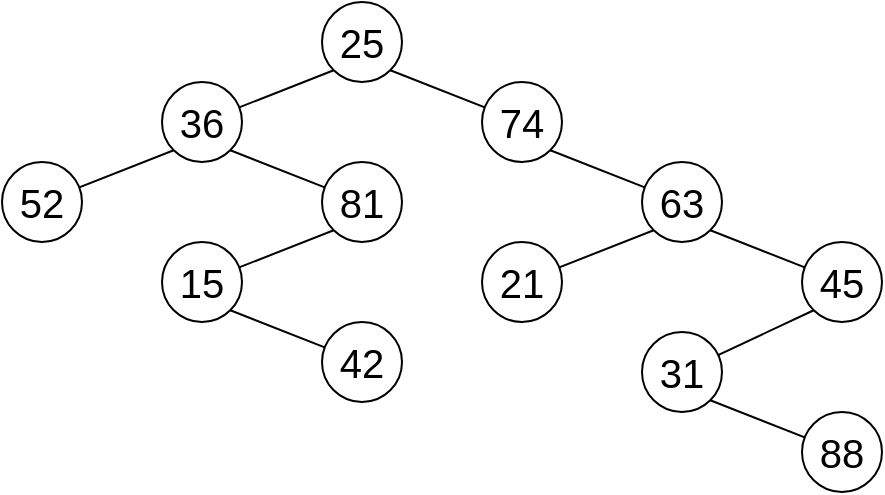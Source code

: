<mxfile version="15.4.0" type="device"><diagram name="Page-1" id="10a91c8b-09ff-31b1-d368-03940ed4cc9e"><mxGraphModel dx="1422" dy="811" grid="1" gridSize="10" guides="1" tooltips="1" connect="1" arrows="1" fold="1" page="1" pageScale="1" pageWidth="1100" pageHeight="850" background="none" math="0" shadow="0"><root><mxCell id="0"/><mxCell id="1" parent="0"/><mxCell id="NXyGVVg8n4mvKbsOSqcy-15" style="edgeStyle=none;rounded=0;orthogonalLoop=1;jettySize=auto;html=1;exitX=0;exitY=1;exitDx=0;exitDy=0;entryX=0.5;entryY=0.5;entryDx=0;entryDy=0;entryPerimeter=0;fontSize=20;" edge="1" parent="1" source="NXyGVVg8n4mvKbsOSqcy-2" target="NXyGVVg8n4mvKbsOSqcy-14"><mxGeometry relative="1" as="geometry"/></mxCell><mxCell id="NXyGVVg8n4mvKbsOSqcy-17" style="edgeStyle=none;rounded=0;orthogonalLoop=1;jettySize=auto;html=1;exitX=1;exitY=1;exitDx=0;exitDy=0;entryX=0.5;entryY=0.5;entryDx=0;entryDy=0;entryPerimeter=0;fontSize=20;" edge="1" parent="1" source="NXyGVVg8n4mvKbsOSqcy-2" target="NXyGVVg8n4mvKbsOSqcy-16"><mxGeometry relative="1" as="geometry"/></mxCell><mxCell id="NXyGVVg8n4mvKbsOSqcy-2" value="25" style="ellipse;whiteSpace=wrap;html=1;aspect=fixed;fontSize=20;" vertex="1" parent="1"><mxGeometry x="480" y="240" width="40" height="40" as="geometry"/></mxCell><mxCell id="NXyGVVg8n4mvKbsOSqcy-13" style="edgeStyle=none;rounded=0;orthogonalLoop=1;jettySize=auto;html=1;exitX=0;exitY=1;exitDx=0;exitDy=0;entryX=0.5;entryY=0.503;entryDx=0;entryDy=0;entryPerimeter=0;" edge="1" parent="1" target="NXyGVVg8n4mvKbsOSqcy-12"><mxGeometry relative="1" as="geometry"><mxPoint x="485.858" y="354.002" as="sourcePoint"/></mxGeometry></mxCell><mxCell id="NXyGVVg8n4mvKbsOSqcy-20" style="edgeStyle=none;rounded=0;orthogonalLoop=1;jettySize=auto;html=1;exitX=0;exitY=1;exitDx=0;exitDy=0;entryX=0.5;entryY=0.5;entryDx=0;entryDy=0;entryPerimeter=0;fontSize=20;" edge="1" parent="1" source="NXyGVVg8n4mvKbsOSqcy-14" target="NXyGVVg8n4mvKbsOSqcy-18"><mxGeometry relative="1" as="geometry"/></mxCell><mxCell id="NXyGVVg8n4mvKbsOSqcy-21" style="edgeStyle=none;rounded=0;orthogonalLoop=1;jettySize=auto;html=1;exitX=1;exitY=1;exitDx=0;exitDy=0;entryX=0.5;entryY=0.5;entryDx=0;entryDy=0;entryPerimeter=0;fontSize=20;" edge="1" parent="1" source="NXyGVVg8n4mvKbsOSqcy-14" target="NXyGVVg8n4mvKbsOSqcy-19"><mxGeometry relative="1" as="geometry"/></mxCell><mxCell id="NXyGVVg8n4mvKbsOSqcy-14" value="36" style="ellipse;whiteSpace=wrap;html=1;aspect=fixed;fontSize=20;" vertex="1" parent="1"><mxGeometry x="400" y="280" width="40" height="40" as="geometry"/></mxCell><mxCell id="NXyGVVg8n4mvKbsOSqcy-33" style="edgeStyle=none;rounded=0;orthogonalLoop=1;jettySize=auto;html=1;exitX=1;exitY=1;exitDx=0;exitDy=0;entryX=0.5;entryY=0.5;entryDx=0;entryDy=0;entryPerimeter=0;fontSize=20;" edge="1" parent="1" source="NXyGVVg8n4mvKbsOSqcy-16" target="NXyGVVg8n4mvKbsOSqcy-24"><mxGeometry relative="1" as="geometry"/></mxCell><mxCell id="NXyGVVg8n4mvKbsOSqcy-16" value="74" style="ellipse;whiteSpace=wrap;html=1;aspect=fixed;fontSize=20;" vertex="1" parent="1"><mxGeometry x="560" y="280" width="40" height="40" as="geometry"/></mxCell><mxCell id="NXyGVVg8n4mvKbsOSqcy-18" value="52" style="ellipse;whiteSpace=wrap;html=1;aspect=fixed;fontSize=20;" vertex="1" parent="1"><mxGeometry x="320" y="320" width="40" height="40" as="geometry"/></mxCell><mxCell id="NXyGVVg8n4mvKbsOSqcy-29" style="edgeStyle=none;rounded=0;orthogonalLoop=1;jettySize=auto;html=1;exitX=0;exitY=1;exitDx=0;exitDy=0;entryX=0.5;entryY=0.5;entryDx=0;entryDy=0;entryPerimeter=0;fontSize=20;" edge="1" parent="1" source="NXyGVVg8n4mvKbsOSqcy-19" target="NXyGVVg8n4mvKbsOSqcy-22"><mxGeometry relative="1" as="geometry"/></mxCell><mxCell id="NXyGVVg8n4mvKbsOSqcy-19" value="81" style="ellipse;whiteSpace=wrap;html=1;aspect=fixed;fontSize=20;" vertex="1" parent="1"><mxGeometry x="480" y="320" width="40" height="40" as="geometry"/></mxCell><mxCell id="NXyGVVg8n4mvKbsOSqcy-32" style="edgeStyle=none;rounded=0;orthogonalLoop=1;jettySize=auto;html=1;exitX=1;exitY=1;exitDx=0;exitDy=0;entryX=0.5;entryY=0.5;entryDx=0;entryDy=0;entryPerimeter=0;fontSize=20;" edge="1" parent="1" source="NXyGVVg8n4mvKbsOSqcy-22" target="NXyGVVg8n4mvKbsOSqcy-23"><mxGeometry relative="1" as="geometry"/></mxCell><mxCell id="NXyGVVg8n4mvKbsOSqcy-22" value="15" style="ellipse;whiteSpace=wrap;html=1;aspect=fixed;fontSize=20;" vertex="1" parent="1"><mxGeometry x="400" y="360" width="40" height="40" as="geometry"/></mxCell><mxCell id="NXyGVVg8n4mvKbsOSqcy-23" value="42" style="ellipse;whiteSpace=wrap;html=1;aspect=fixed;fontSize=20;" vertex="1" parent="1"><mxGeometry x="480" y="400" width="40" height="40" as="geometry"/></mxCell><mxCell id="NXyGVVg8n4mvKbsOSqcy-34" style="edgeStyle=none;rounded=0;orthogonalLoop=1;jettySize=auto;html=1;exitX=1;exitY=1;exitDx=0;exitDy=0;entryX=0.5;entryY=0.5;entryDx=0;entryDy=0;entryPerimeter=0;fontSize=20;" edge="1" parent="1" source="NXyGVVg8n4mvKbsOSqcy-24" target="NXyGVVg8n4mvKbsOSqcy-25"><mxGeometry relative="1" as="geometry"/></mxCell><mxCell id="NXyGVVg8n4mvKbsOSqcy-35" style="edgeStyle=none;rounded=0;orthogonalLoop=1;jettySize=auto;html=1;exitX=0;exitY=1;exitDx=0;exitDy=0;entryX=0.5;entryY=0.5;entryDx=0;entryDy=0;entryPerimeter=0;fontSize=20;" edge="1" parent="1" source="NXyGVVg8n4mvKbsOSqcy-24" target="NXyGVVg8n4mvKbsOSqcy-26"><mxGeometry relative="1" as="geometry"/></mxCell><mxCell id="NXyGVVg8n4mvKbsOSqcy-24" value="63" style="ellipse;whiteSpace=wrap;html=1;aspect=fixed;fontSize=20;" vertex="1" parent="1"><mxGeometry x="640" y="320" width="40" height="40" as="geometry"/></mxCell><mxCell id="NXyGVVg8n4mvKbsOSqcy-36" style="edgeStyle=none;rounded=0;orthogonalLoop=1;jettySize=auto;html=1;exitX=0;exitY=1;exitDx=0;exitDy=0;fontSize=20;" edge="1" parent="1" source="NXyGVVg8n4mvKbsOSqcy-25"><mxGeometry relative="1" as="geometry"><mxPoint x="660" y="425" as="targetPoint"/></mxGeometry></mxCell><mxCell id="NXyGVVg8n4mvKbsOSqcy-25" value="45" style="ellipse;whiteSpace=wrap;html=1;aspect=fixed;fontSize=20;" vertex="1" parent="1"><mxGeometry x="720" y="360" width="40" height="40" as="geometry"/></mxCell><mxCell id="NXyGVVg8n4mvKbsOSqcy-26" value="21" style="ellipse;whiteSpace=wrap;html=1;aspect=fixed;fontSize=20;" vertex="1" parent="1"><mxGeometry x="560" y="360" width="40" height="40" as="geometry"/></mxCell><mxCell id="NXyGVVg8n4mvKbsOSqcy-37" style="edgeStyle=none;rounded=0;orthogonalLoop=1;jettySize=auto;html=1;exitX=1;exitY=1;exitDx=0;exitDy=0;entryX=0.5;entryY=0.5;entryDx=0;entryDy=0;entryPerimeter=0;fontSize=20;" edge="1" parent="1" source="NXyGVVg8n4mvKbsOSqcy-27" target="NXyGVVg8n4mvKbsOSqcy-28"><mxGeometry relative="1" as="geometry"/></mxCell><mxCell id="NXyGVVg8n4mvKbsOSqcy-27" value="31" style="ellipse;whiteSpace=wrap;html=1;aspect=fixed;fontSize=20;" vertex="1" parent="1"><mxGeometry x="640" y="405" width="40" height="40" as="geometry"/></mxCell><mxCell id="NXyGVVg8n4mvKbsOSqcy-28" value="88" style="ellipse;whiteSpace=wrap;html=1;aspect=fixed;fontSize=20;" vertex="1" parent="1"><mxGeometry x="720" y="445" width="40" height="40" as="geometry"/></mxCell></root></mxGraphModel></diagram></mxfile>